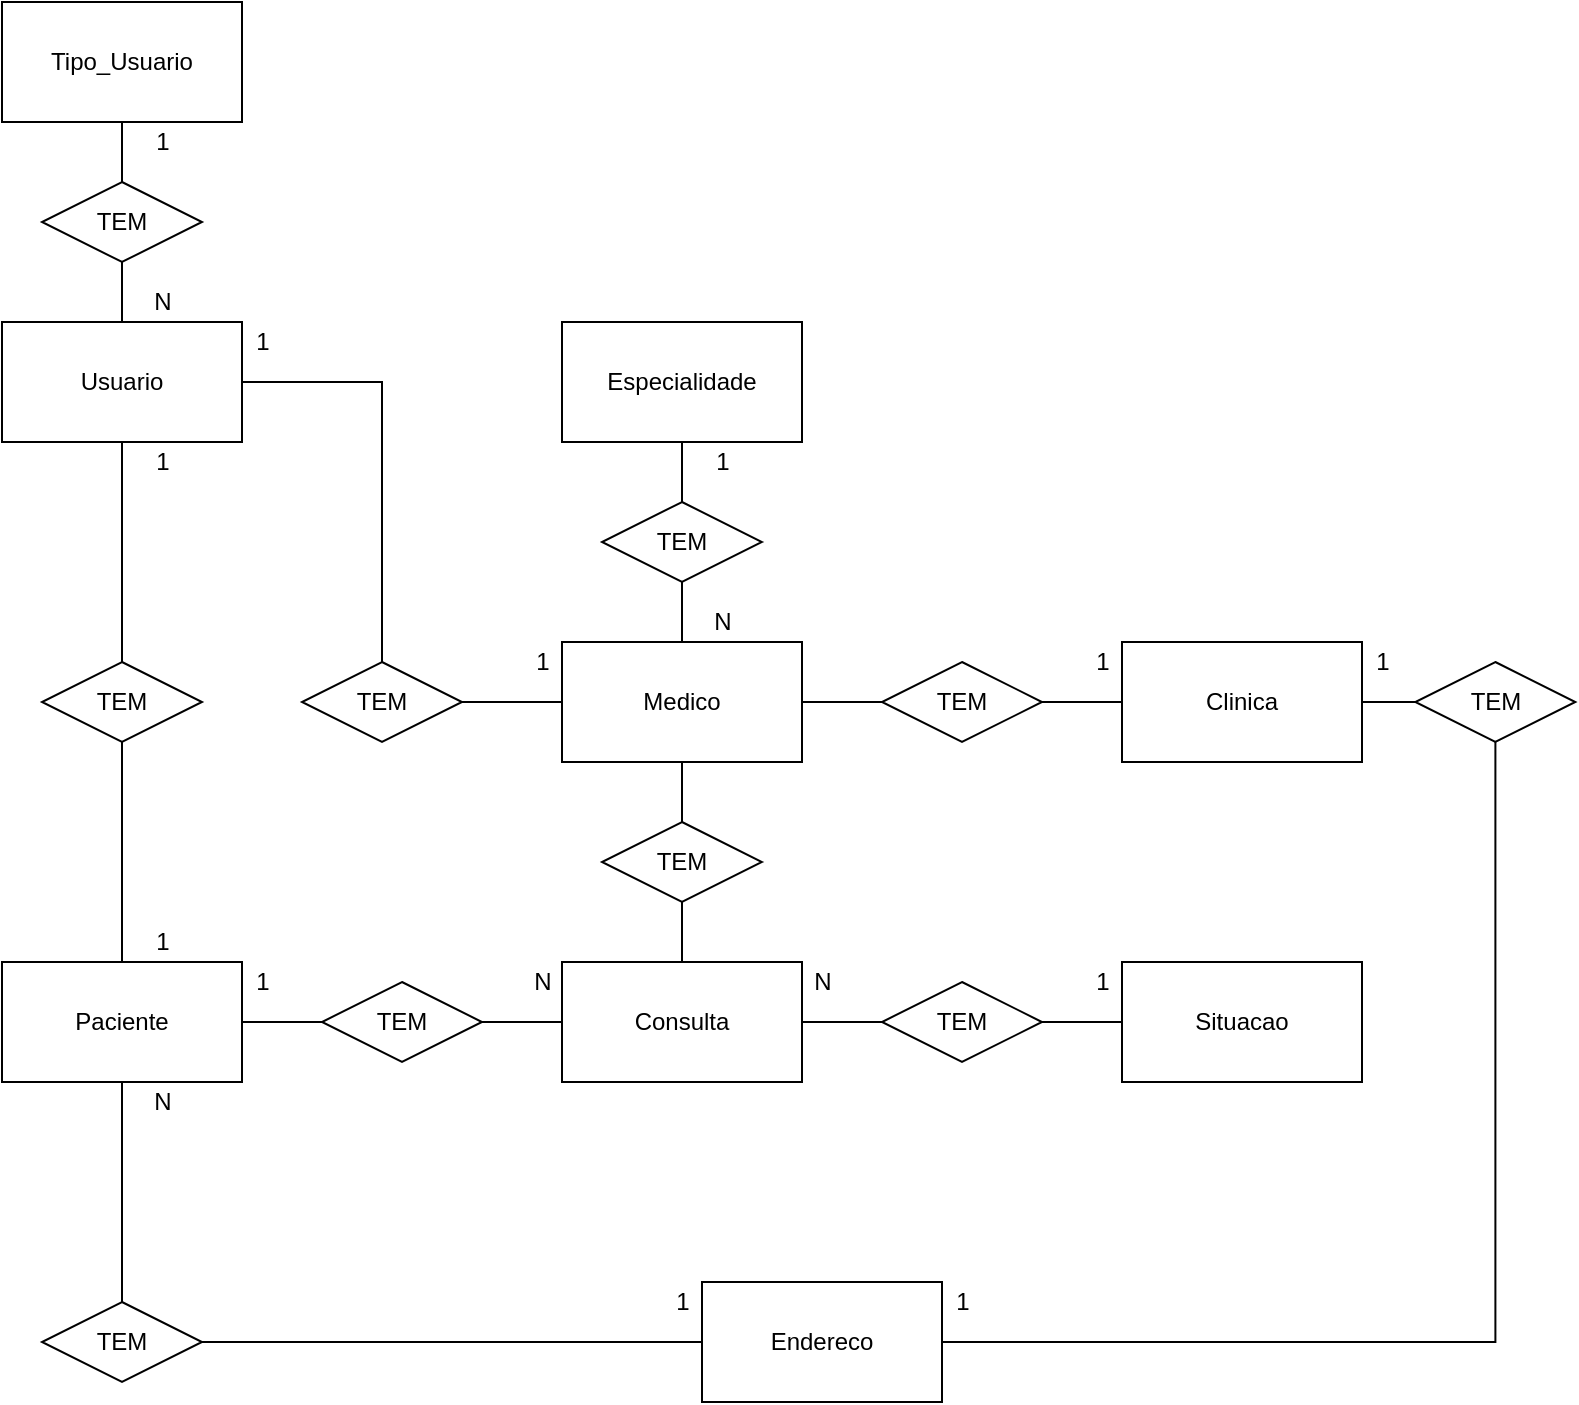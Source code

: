 <mxfile version="12.6.7" type="device" pages="2"><diagram id="xX5vNnJ4aQpVEiKpkc1a" name="CONCEITUAL"><mxGraphModel dx="1384" dy="731" grid="1" gridSize="10" guides="1" tooltips="1" connect="1" arrows="1" fold="1" page="1" pageScale="1" pageWidth="827" pageHeight="1169" math="0" shadow="0"><root><mxCell id="0"/><mxCell id="1" parent="0"/><mxCell id="_pPyKlXhokjDwabBYxW_-8" style="edgeStyle=orthogonalEdgeStyle;rounded=0;orthogonalLoop=1;jettySize=auto;html=1;endArrow=none;endFill=0;" edge="1" parent="1" source="AaoRIpN18jSqArTQ3IFh-1" target="_pPyKlXhokjDwabBYxW_-7"><mxGeometry relative="1" as="geometry"/></mxCell><mxCell id="AaoRIpN18jSqArTQ3IFh-1" value="Clinica" style="rounded=0;whiteSpace=wrap;html=1;" parent="1" vertex="1"><mxGeometry x="600" y="360" width="120" height="60" as="geometry"/></mxCell><mxCell id="cfaOt3v4A75t9w-jLHPG-6" style="edgeStyle=orthogonalEdgeStyle;rounded=0;orthogonalLoop=1;jettySize=auto;html=1;endArrow=none;endFill=0;" edge="1" parent="1" source="AaoRIpN18jSqArTQ3IFh-3" target="AaoRIpN18jSqArTQ3IFh-53"><mxGeometry relative="1" as="geometry"/></mxCell><mxCell id="QCy-1--qtgoaAj9RAEd2-6" style="edgeStyle=orthogonalEdgeStyle;rounded=0;orthogonalLoop=1;jettySize=auto;html=1;endArrow=none;endFill=0;" edge="1" parent="1" source="AaoRIpN18jSqArTQ3IFh-3" target="cfaOt3v4A75t9w-jLHPG-3"><mxGeometry relative="1" as="geometry"/></mxCell><mxCell id="AaoRIpN18jSqArTQ3IFh-3" value="Usuario" style="rounded=0;whiteSpace=wrap;html=1;" parent="1" vertex="1"><mxGeometry x="40" y="200" width="120" height="60" as="geometry"/></mxCell><mxCell id="AaoRIpN18jSqArTQ3IFh-21" value="Tipo_Usuario" style="rounded=0;whiteSpace=wrap;html=1;" parent="1" vertex="1"><mxGeometry x="40" y="40" width="120" height="60" as="geometry"/></mxCell><mxCell id="QCy-1--qtgoaAj9RAEd2-4" style="edgeStyle=orthogonalEdgeStyle;rounded=0;orthogonalLoop=1;jettySize=auto;html=1;endArrow=none;endFill=0;" edge="1" parent="1" source="AaoRIpN18jSqArTQ3IFh-25" target="cfaOt3v4A75t9w-jLHPG-3"><mxGeometry relative="1" as="geometry"/></mxCell><mxCell id="AaoRIpN18jSqArTQ3IFh-25" value="Medico" style="rounded=0;whiteSpace=wrap;html=1;" parent="1" vertex="1"><mxGeometry x="320" y="360" width="120" height="60" as="geometry"/></mxCell><mxCell id="AyxmiWHA1_tb1GLm-Wla-2" style="edgeStyle=orthogonalEdgeStyle;rounded=0;orthogonalLoop=1;jettySize=auto;html=1;endArrow=none;endFill=0;" edge="1" parent="1" source="AaoRIpN18jSqArTQ3IFh-26" target="AyxmiWHA1_tb1GLm-Wla-1"><mxGeometry relative="1" as="geometry"/></mxCell><mxCell id="AaoRIpN18jSqArTQ3IFh-26" value="Paciente" style="rounded=0;whiteSpace=wrap;html=1;" parent="1" vertex="1"><mxGeometry x="40" y="520" width="120" height="60" as="geometry"/></mxCell><mxCell id="cfaOt3v4A75t9w-jLHPG-13" style="edgeStyle=orthogonalEdgeStyle;rounded=0;orthogonalLoop=1;jettySize=auto;html=1;endArrow=none;endFill=0;" edge="1" parent="1" source="AaoRIpN18jSqArTQ3IFh-36" target="cfaOt3v4A75t9w-jLHPG-12"><mxGeometry relative="1" as="geometry"/></mxCell><mxCell id="AaoRIpN18jSqArTQ3IFh-36" value="Especialidade" style="rounded=0;whiteSpace=wrap;html=1;" parent="1" vertex="1"><mxGeometry x="320" y="200" width="120" height="60" as="geometry"/></mxCell><mxCell id="6gq6NE-hmU_TNgrCoO52-2" style="edgeStyle=orthogonalEdgeStyle;rounded=0;orthogonalLoop=1;jettySize=auto;html=1;endArrow=none;endFill=0;" edge="1" parent="1" source="AaoRIpN18jSqArTQ3IFh-40" target="6gq6NE-hmU_TNgrCoO52-1"><mxGeometry relative="1" as="geometry"/></mxCell><mxCell id="AaoRIpN18jSqArTQ3IFh-40" value="Consulta" style="rounded=0;whiteSpace=wrap;html=1;" parent="1" vertex="1"><mxGeometry x="320" y="520" width="120" height="60" as="geometry"/></mxCell><mxCell id="AaoRIpN18jSqArTQ3IFh-41" value="Endereco" style="rounded=0;whiteSpace=wrap;html=1;" parent="1" vertex="1"><mxGeometry x="390" y="680" width="120" height="60" as="geometry"/></mxCell><mxCell id="AaoRIpN18jSqArTQ3IFh-42" value="Situacao" style="rounded=0;whiteSpace=wrap;html=1;" parent="1" vertex="1"><mxGeometry x="600" y="520" width="120" height="60" as="geometry"/></mxCell><mxCell id="cfaOt3v4A75t9w-jLHPG-4" style="edgeStyle=orthogonalEdgeStyle;rounded=0;orthogonalLoop=1;jettySize=auto;html=1;endArrow=none;endFill=0;" edge="1" parent="1" source="AaoRIpN18jSqArTQ3IFh-53" target="AaoRIpN18jSqArTQ3IFh-21"><mxGeometry relative="1" as="geometry"/></mxCell><mxCell id="AaoRIpN18jSqArTQ3IFh-53" value="TEM" style="rhombus;whiteSpace=wrap;html=1;" parent="1" vertex="1"><mxGeometry x="60" y="130" width="80" height="40" as="geometry"/></mxCell><mxCell id="cfaOt3v4A75t9w-jLHPG-3" value="TEM" style="rhombus;whiteSpace=wrap;html=1;" vertex="1" parent="1"><mxGeometry x="190" y="370" width="80" height="40" as="geometry"/></mxCell><mxCell id="cfaOt3v4A75t9w-jLHPG-14" style="edgeStyle=orthogonalEdgeStyle;rounded=0;orthogonalLoop=1;jettySize=auto;html=1;entryX=0.5;entryY=0;entryDx=0;entryDy=0;endArrow=none;endFill=0;" edge="1" parent="1" source="cfaOt3v4A75t9w-jLHPG-12" target="AaoRIpN18jSqArTQ3IFh-25"><mxGeometry relative="1" as="geometry"/></mxCell><mxCell id="cfaOt3v4A75t9w-jLHPG-12" value="TEM" style="rhombus;whiteSpace=wrap;html=1;" vertex="1" parent="1"><mxGeometry x="340" y="290" width="80" height="40" as="geometry"/></mxCell><mxCell id="AyxmiWHA1_tb1GLm-Wla-3" style="edgeStyle=orthogonalEdgeStyle;rounded=0;orthogonalLoop=1;jettySize=auto;html=1;endArrow=none;endFill=0;" edge="1" parent="1" source="AyxmiWHA1_tb1GLm-Wla-1" target="AaoRIpN18jSqArTQ3IFh-40"><mxGeometry relative="1" as="geometry"/></mxCell><mxCell id="AyxmiWHA1_tb1GLm-Wla-1" value="TEM" style="rhombus;whiteSpace=wrap;html=1;" vertex="1" parent="1"><mxGeometry x="200" y="530" width="80" height="40" as="geometry"/></mxCell><mxCell id="AyxmiWHA1_tb1GLm-Wla-5" style="edgeStyle=orthogonalEdgeStyle;rounded=0;orthogonalLoop=1;jettySize=auto;html=1;endArrow=none;endFill=0;" edge="1" parent="1" source="AyxmiWHA1_tb1GLm-Wla-4" target="AaoRIpN18jSqArTQ3IFh-40"><mxGeometry relative="1" as="geometry"/></mxCell><mxCell id="AyxmiWHA1_tb1GLm-Wla-6" style="edgeStyle=orthogonalEdgeStyle;rounded=0;orthogonalLoop=1;jettySize=auto;html=1;endArrow=none;endFill=0;" edge="1" parent="1" source="AyxmiWHA1_tb1GLm-Wla-4" target="AaoRIpN18jSqArTQ3IFh-25"><mxGeometry relative="1" as="geometry"/></mxCell><mxCell id="AyxmiWHA1_tb1GLm-Wla-4" value="TEM" style="rhombus;whiteSpace=wrap;html=1;" vertex="1" parent="1"><mxGeometry x="340" y="450" width="80" height="40" as="geometry"/></mxCell><mxCell id="6gq6NE-hmU_TNgrCoO52-3" style="edgeStyle=orthogonalEdgeStyle;rounded=0;orthogonalLoop=1;jettySize=auto;html=1;endArrow=none;endFill=0;" edge="1" parent="1" source="6gq6NE-hmU_TNgrCoO52-1" target="AaoRIpN18jSqArTQ3IFh-42"><mxGeometry relative="1" as="geometry"/></mxCell><mxCell id="6gq6NE-hmU_TNgrCoO52-1" value="TEM" style="rhombus;whiteSpace=wrap;html=1;" vertex="1" parent="1"><mxGeometry x="480" y="530" width="80" height="40" as="geometry"/></mxCell><mxCell id="_pPyKlXhokjDwabBYxW_-2" style="edgeStyle=orthogonalEdgeStyle;rounded=0;orthogonalLoop=1;jettySize=auto;html=1;endArrow=none;endFill=0;" edge="1" parent="1" source="_pPyKlXhokjDwabBYxW_-1" target="AaoRIpN18jSqArTQ3IFh-26"><mxGeometry relative="1" as="geometry"/></mxCell><mxCell id="_pPyKlXhokjDwabBYxW_-3" style="edgeStyle=orthogonalEdgeStyle;rounded=0;orthogonalLoop=1;jettySize=auto;html=1;endArrow=none;endFill=0;" edge="1" parent="1" source="_pPyKlXhokjDwabBYxW_-1" target="AaoRIpN18jSqArTQ3IFh-41"><mxGeometry relative="1" as="geometry"/></mxCell><mxCell id="_pPyKlXhokjDwabBYxW_-1" value="TEM" style="rhombus;whiteSpace=wrap;html=1;" vertex="1" parent="1"><mxGeometry x="60" y="690" width="80" height="40" as="geometry"/></mxCell><mxCell id="_pPyKlXhokjDwabBYxW_-5" style="edgeStyle=orthogonalEdgeStyle;rounded=0;orthogonalLoop=1;jettySize=auto;html=1;endArrow=none;endFill=0;" edge="1" parent="1" source="_pPyKlXhokjDwabBYxW_-4" target="AaoRIpN18jSqArTQ3IFh-1"><mxGeometry relative="1" as="geometry"/></mxCell><mxCell id="_pPyKlXhokjDwabBYxW_-6" style="edgeStyle=orthogonalEdgeStyle;rounded=0;orthogonalLoop=1;jettySize=auto;html=1;endArrow=none;endFill=0;" edge="1" parent="1" source="_pPyKlXhokjDwabBYxW_-4" target="AaoRIpN18jSqArTQ3IFh-25"><mxGeometry relative="1" as="geometry"/></mxCell><mxCell id="_pPyKlXhokjDwabBYxW_-4" value="TEM" style="rhombus;whiteSpace=wrap;html=1;" vertex="1" parent="1"><mxGeometry x="480" y="370" width="80" height="40" as="geometry"/></mxCell><mxCell id="_pPyKlXhokjDwabBYxW_-9" style="edgeStyle=orthogonalEdgeStyle;rounded=0;orthogonalLoop=1;jettySize=auto;html=1;endArrow=none;endFill=0;entryX=1;entryY=0.5;entryDx=0;entryDy=0;" edge="1" parent="1" source="_pPyKlXhokjDwabBYxW_-7" target="AaoRIpN18jSqArTQ3IFh-41"><mxGeometry relative="1" as="geometry"><mxPoint x="786.67" y="710" as="targetPoint"/><Array as="points"><mxPoint x="787" y="710"/></Array></mxGeometry></mxCell><mxCell id="_pPyKlXhokjDwabBYxW_-7" value="TEM" style="rhombus;whiteSpace=wrap;html=1;" vertex="1" parent="1"><mxGeometry x="746.67" y="370" width="80" height="40" as="geometry"/></mxCell><mxCell id="_pPyKlXhokjDwabBYxW_-10" value="1" style="text;html=1;align=center;verticalAlign=middle;resizable=0;points=[];autosize=1;" vertex="1" parent="1"><mxGeometry x="580" y="520" width="20" height="20" as="geometry"/></mxCell><mxCell id="_pPyKlXhokjDwabBYxW_-11" value="N" style="text;html=1;align=center;verticalAlign=middle;resizable=0;points=[];autosize=1;" vertex="1" parent="1"><mxGeometry x="440" y="520" width="20" height="20" as="geometry"/></mxCell><mxCell id="_pPyKlXhokjDwabBYxW_-12" value="1" style="text;html=1;align=center;verticalAlign=middle;resizable=0;points=[];autosize=1;" vertex="1" parent="1"><mxGeometry x="720" y="360" width="20" height="20" as="geometry"/></mxCell><mxCell id="_pPyKlXhokjDwabBYxW_-13" value="1" style="text;html=1;align=center;verticalAlign=middle;resizable=0;points=[];autosize=1;" vertex="1" parent="1"><mxGeometry x="510" y="680" width="20" height="20" as="geometry"/></mxCell><mxCell id="_pPyKlXhokjDwabBYxW_-14" value="1" style="text;html=1;align=center;verticalAlign=middle;resizable=0;points=[];autosize=1;" vertex="1" parent="1"><mxGeometry x="370" y="680" width="20" height="20" as="geometry"/></mxCell><mxCell id="_pPyKlXhokjDwabBYxW_-15" value="N" style="text;html=1;align=center;verticalAlign=middle;resizable=0;points=[];autosize=1;" vertex="1" parent="1"><mxGeometry x="110" y="580" width="20" height="20" as="geometry"/></mxCell><mxCell id="_pPyKlXhokjDwabBYxW_-16" value="1" style="text;html=1;align=center;verticalAlign=middle;resizable=0;points=[];autosize=1;" vertex="1" parent="1"><mxGeometry x="160" y="520" width="20" height="20" as="geometry"/></mxCell><mxCell id="_pPyKlXhokjDwabBYxW_-19" value="N" style="text;html=1;align=center;verticalAlign=middle;resizable=0;points=[];autosize=1;" vertex="1" parent="1"><mxGeometry x="300" y="520" width="20" height="20" as="geometry"/></mxCell><mxCell id="_pPyKlXhokjDwabBYxW_-20" value="1" style="text;html=1;align=center;verticalAlign=middle;resizable=0;points=[];autosize=1;" vertex="1" parent="1"><mxGeometry x="580" y="360" width="20" height="20" as="geometry"/></mxCell><mxCell id="_pPyKlXhokjDwabBYxW_-21" value="N" style="text;html=1;align=center;verticalAlign=middle;resizable=0;points=[];autosize=1;" vertex="1" parent="1"><mxGeometry x="390" y="340" width="20" height="20" as="geometry"/></mxCell><mxCell id="_pPyKlXhokjDwabBYxW_-22" value="1" style="text;html=1;align=center;verticalAlign=middle;resizable=0;points=[];autosize=1;" vertex="1" parent="1"><mxGeometry x="390" y="260" width="20" height="20" as="geometry"/></mxCell><mxCell id="QCy-1--qtgoaAj9RAEd2-2" style="edgeStyle=orthogonalEdgeStyle;rounded=0;orthogonalLoop=1;jettySize=auto;html=1;entryX=0.5;entryY=1;entryDx=0;entryDy=0;endArrow=none;endFill=0;" edge="1" parent="1" source="QCy-1--qtgoaAj9RAEd2-1" target="AaoRIpN18jSqArTQ3IFh-3"><mxGeometry relative="1" as="geometry"/></mxCell><mxCell id="QCy-1--qtgoaAj9RAEd2-3" style="edgeStyle=orthogonalEdgeStyle;rounded=0;orthogonalLoop=1;jettySize=auto;html=1;endArrow=none;endFill=0;" edge="1" parent="1" source="QCy-1--qtgoaAj9RAEd2-1" target="AaoRIpN18jSqArTQ3IFh-26"><mxGeometry relative="1" as="geometry"/></mxCell><mxCell id="QCy-1--qtgoaAj9RAEd2-1" value="TEM" style="rhombus;whiteSpace=wrap;html=1;" vertex="1" parent="1"><mxGeometry x="60" y="370" width="80" height="40" as="geometry"/></mxCell><mxCell id="QCy-1--qtgoaAj9RAEd2-7" value="1" style="text;html=1;align=center;verticalAlign=middle;resizable=0;points=[];autosize=1;" vertex="1" parent="1"><mxGeometry x="110" y="100" width="20" height="20" as="geometry"/></mxCell><mxCell id="QCy-1--qtgoaAj9RAEd2-8" value="N" style="text;html=1;align=center;verticalAlign=middle;resizable=0;points=[];autosize=1;" vertex="1" parent="1"><mxGeometry x="110" y="180" width="20" height="20" as="geometry"/></mxCell><mxCell id="QCy-1--qtgoaAj9RAEd2-9" value="1" style="text;html=1;align=center;verticalAlign=middle;resizable=0;points=[];autosize=1;" vertex="1" parent="1"><mxGeometry x="160" y="200" width="20" height="20" as="geometry"/></mxCell><mxCell id="QCy-1--qtgoaAj9RAEd2-10" value="1" style="text;html=1;align=center;verticalAlign=middle;resizable=0;points=[];autosize=1;" vertex="1" parent="1"><mxGeometry x="300" y="360" width="20" height="20" as="geometry"/></mxCell><mxCell id="QCy-1--qtgoaAj9RAEd2-11" value="1" style="text;html=1;align=center;verticalAlign=middle;resizable=0;points=[];autosize=1;" vertex="1" parent="1"><mxGeometry x="110" y="500" width="20" height="20" as="geometry"/></mxCell><mxCell id="QCy-1--qtgoaAj9RAEd2-12" value="1" style="text;html=1;align=center;verticalAlign=middle;resizable=0;points=[];autosize=1;" vertex="1" parent="1"><mxGeometry x="110" y="260" width="20" height="20" as="geometry"/></mxCell></root></mxGraphModel></diagram><diagram id="pIeTrmK9WHxaaFHy08vZ" name="LOGICO"><mxGraphModel dx="1384" dy="665" grid="1" gridSize="10" guides="1" tooltips="1" connect="1" arrows="1" fold="1" page="1" pageScale="1" pageWidth="827" pageHeight="1169" math="0" shadow="0"><root><mxCell id="gL58d6uxDUTTLj_EPVyR-0"/><mxCell id="gL58d6uxDUTTLj_EPVyR-1" parent="gL58d6uxDUTTLj_EPVyR-0"/><mxCell id="PommFO1w3oeZHxLqIZK8-0" value="Situacao" style="swimlane;fontStyle=0;childLayout=stackLayout;horizontal=1;startSize=26;fillColor=#e0e0e0;horizontalStack=0;resizeParent=1;resizeParentMax=0;resizeLast=0;collapsible=1;marginBottom=0;swimlaneFillColor=#ffffff;align=center;fontSize=14;" parent="gL58d6uxDUTTLj_EPVyR-1" vertex="1"><mxGeometry x="1180" y="610" width="160" height="84" as="geometry"/></mxCell><mxCell id="PommFO1w3oeZHxLqIZK8-1" value="IdSituacao" style="shape=partialRectangle;top=0;left=0;right=0;bottom=1;align=left;verticalAlign=middle;fillColor=none;spacingLeft=34;spacingRight=4;overflow=hidden;rotatable=0;points=[[0,0.5],[1,0.5]];portConstraint=eastwest;dropTarget=0;fontStyle=5;fontSize=12;" parent="PommFO1w3oeZHxLqIZK8-0" vertex="1"><mxGeometry y="26" width="160" height="30" as="geometry"/></mxCell><mxCell id="PommFO1w3oeZHxLqIZK8-2" value="PK" style="shape=partialRectangle;top=0;left=0;bottom=0;fillColor=none;align=left;verticalAlign=middle;spacingLeft=4;spacingRight=4;overflow=hidden;rotatable=0;points=[];portConstraint=eastwest;part=1;fontSize=12;" parent="PommFO1w3oeZHxLqIZK8-1" vertex="1" connectable="0"><mxGeometry width="30" height="30" as="geometry"/></mxCell><mxCell id="PommFO1w3oeZHxLqIZK8-3" value="TituloSituacao" style="shape=partialRectangle;top=0;left=0;right=0;bottom=0;align=left;verticalAlign=top;fillColor=none;spacingLeft=34;spacingRight=4;overflow=hidden;rotatable=0;points=[[0,0.5],[1,0.5]];portConstraint=eastwest;dropTarget=0;fontSize=12;" parent="PommFO1w3oeZHxLqIZK8-0" vertex="1"><mxGeometry y="56" width="160" height="26" as="geometry"/></mxCell><mxCell id="PommFO1w3oeZHxLqIZK8-4" value="" style="shape=partialRectangle;top=0;left=0;bottom=0;fillColor=none;align=left;verticalAlign=top;spacingLeft=4;spacingRight=4;overflow=hidden;rotatable=0;points=[];portConstraint=eastwest;part=1;fontSize=12;" parent="PommFO1w3oeZHxLqIZK8-3" vertex="1" connectable="0"><mxGeometry width="30" height="26" as="geometry"/></mxCell><mxCell id="PommFO1w3oeZHxLqIZK8-9" value="" style="shape=partialRectangle;top=0;left=0;right=0;bottom=0;align=left;verticalAlign=top;fillColor=none;spacingLeft=34;spacingRight=4;overflow=hidden;rotatable=0;points=[[0,0.5],[1,0.5]];portConstraint=eastwest;dropTarget=0;fontSize=12;" parent="PommFO1w3oeZHxLqIZK8-0" vertex="1"><mxGeometry y="82" width="160" height="2" as="geometry"/></mxCell><mxCell id="PommFO1w3oeZHxLqIZK8-10" value="" style="shape=partialRectangle;top=0;left=0;bottom=0;fillColor=none;align=left;verticalAlign=top;spacingLeft=4;spacingRight=4;overflow=hidden;rotatable=0;points=[];portConstraint=eastwest;part=1;fontSize=12;" parent="PommFO1w3oeZHxLqIZK8-9" vertex="1" connectable="0"><mxGeometry width="30" height="2" as="geometry"/></mxCell><mxCell id="32Wzxm65iwYyu1wAOGxH-0" value="Especialidade" style="swimlane;fontStyle=0;childLayout=stackLayout;horizontal=1;startSize=26;fillColor=#e0e0e0;horizontalStack=0;resizeParent=1;resizeParentMax=0;resizeLast=0;collapsible=1;marginBottom=0;swimlaneFillColor=#ffffff;align=center;fontSize=14;" parent="gL58d6uxDUTTLj_EPVyR-1" vertex="1"><mxGeometry x="650" y="875" width="160" height="84" as="geometry"/></mxCell><mxCell id="32Wzxm65iwYyu1wAOGxH-1" value="IdEspecialidade" style="shape=partialRectangle;top=0;left=0;right=0;bottom=1;align=left;verticalAlign=middle;fillColor=none;spacingLeft=34;spacingRight=4;overflow=hidden;rotatable=0;points=[[0,0.5],[1,0.5]];portConstraint=eastwest;dropTarget=0;fontStyle=5;fontSize=12;" parent="32Wzxm65iwYyu1wAOGxH-0" vertex="1"><mxGeometry y="26" width="160" height="30" as="geometry"/></mxCell><mxCell id="32Wzxm65iwYyu1wAOGxH-2" value="PK" style="shape=partialRectangle;top=0;left=0;bottom=0;fillColor=none;align=left;verticalAlign=middle;spacingLeft=4;spacingRight=4;overflow=hidden;rotatable=0;points=[];portConstraint=eastwest;part=1;fontSize=12;" parent="32Wzxm65iwYyu1wAOGxH-1" vertex="1" connectable="0"><mxGeometry width="30" height="30" as="geometry"/></mxCell><mxCell id="32Wzxm65iwYyu1wAOGxH-3" value="TituloEsp" style="shape=partialRectangle;top=0;left=0;right=0;bottom=0;align=left;verticalAlign=top;fillColor=none;spacingLeft=34;spacingRight=4;overflow=hidden;rotatable=0;points=[[0,0.5],[1,0.5]];portConstraint=eastwest;dropTarget=0;fontSize=12;" parent="32Wzxm65iwYyu1wAOGxH-0" vertex="1"><mxGeometry y="56" width="160" height="26" as="geometry"/></mxCell><mxCell id="32Wzxm65iwYyu1wAOGxH-4" value="" style="shape=partialRectangle;top=0;left=0;bottom=0;fillColor=none;align=left;verticalAlign=top;spacingLeft=4;spacingRight=4;overflow=hidden;rotatable=0;points=[];portConstraint=eastwest;part=1;fontSize=12;" parent="32Wzxm65iwYyu1wAOGxH-3" vertex="1" connectable="0"><mxGeometry width="30" height="26" as="geometry"/></mxCell><mxCell id="32Wzxm65iwYyu1wAOGxH-5" value="" style="shape=partialRectangle;top=0;left=0;right=0;bottom=0;align=left;verticalAlign=top;fillColor=none;spacingLeft=34;spacingRight=4;overflow=hidden;rotatable=0;points=[[0,0.5],[1,0.5]];portConstraint=eastwest;dropTarget=0;fontSize=12;" parent="32Wzxm65iwYyu1wAOGxH-0" vertex="1"><mxGeometry y="82" width="160" height="2" as="geometry"/></mxCell><mxCell id="32Wzxm65iwYyu1wAOGxH-6" value="" style="shape=partialRectangle;top=0;left=0;bottom=0;fillColor=none;align=left;verticalAlign=top;spacingLeft=4;spacingRight=4;overflow=hidden;rotatable=0;points=[];portConstraint=eastwest;part=1;fontSize=12;" parent="32Wzxm65iwYyu1wAOGxH-5" vertex="1" connectable="0"><mxGeometry width="30" height="2" as="geometry"/></mxCell><mxCell id="VPQWIN82dYF83w_trEtV-0" value="TipoUsuario" style="swimlane;fontStyle=0;childLayout=stackLayout;horizontal=1;startSize=26;fillColor=#e0e0e0;horizontalStack=0;resizeParent=1;resizeParentMax=0;resizeLast=0;collapsible=1;marginBottom=0;swimlaneFillColor=#ffffff;align=center;fontSize=14;" parent="gL58d6uxDUTTLj_EPVyR-1" vertex="1"><mxGeometry x="40" y="329" width="160" height="84" as="geometry"/></mxCell><mxCell id="VPQWIN82dYF83w_trEtV-1" value="IdTipoUsuario" style="shape=partialRectangle;top=0;left=0;right=0;bottom=1;align=left;verticalAlign=middle;fillColor=none;spacingLeft=34;spacingRight=4;overflow=hidden;rotatable=0;points=[[0,0.5],[1,0.5]];portConstraint=eastwest;dropTarget=0;fontStyle=5;fontSize=12;" parent="VPQWIN82dYF83w_trEtV-0" vertex="1"><mxGeometry y="26" width="160" height="30" as="geometry"/></mxCell><mxCell id="VPQWIN82dYF83w_trEtV-2" value="PK" style="shape=partialRectangle;top=0;left=0;bottom=0;fillColor=none;align=left;verticalAlign=middle;spacingLeft=4;spacingRight=4;overflow=hidden;rotatable=0;points=[];portConstraint=eastwest;part=1;fontSize=12;" parent="VPQWIN82dYF83w_trEtV-1" vertex="1" connectable="0"><mxGeometry width="30" height="30" as="geometry"/></mxCell><mxCell id="VPQWIN82dYF83w_trEtV-3" value="TituloTipo" style="shape=partialRectangle;top=0;left=0;right=0;bottom=0;align=left;verticalAlign=top;fillColor=none;spacingLeft=34;spacingRight=4;overflow=hidden;rotatable=0;points=[[0,0.5],[1,0.5]];portConstraint=eastwest;dropTarget=0;fontSize=12;" parent="VPQWIN82dYF83w_trEtV-0" vertex="1"><mxGeometry y="56" width="160" height="26" as="geometry"/></mxCell><mxCell id="VPQWIN82dYF83w_trEtV-4" value="" style="shape=partialRectangle;top=0;left=0;bottom=0;fillColor=none;align=left;verticalAlign=top;spacingLeft=4;spacingRight=4;overflow=hidden;rotatable=0;points=[];portConstraint=eastwest;part=1;fontSize=12;" parent="VPQWIN82dYF83w_trEtV-3" vertex="1" connectable="0"><mxGeometry width="30" height="26" as="geometry"/></mxCell><mxCell id="VPQWIN82dYF83w_trEtV-5" value="" style="shape=partialRectangle;top=0;left=0;right=0;bottom=0;align=left;verticalAlign=top;fillColor=none;spacingLeft=34;spacingRight=4;overflow=hidden;rotatable=0;points=[[0,0.5],[1,0.5]];portConstraint=eastwest;dropTarget=0;fontSize=12;" parent="VPQWIN82dYF83w_trEtV-0" vertex="1"><mxGeometry y="82" width="160" height="2" as="geometry"/></mxCell><mxCell id="VPQWIN82dYF83w_trEtV-6" value="" style="shape=partialRectangle;top=0;left=0;bottom=0;fillColor=none;align=left;verticalAlign=top;spacingLeft=4;spacingRight=4;overflow=hidden;rotatable=0;points=[];portConstraint=eastwest;part=1;fontSize=12;" parent="VPQWIN82dYF83w_trEtV-5" vertex="1" connectable="0"><mxGeometry width="30" height="2" as="geometry"/></mxCell><mxCell id="VPQWIN82dYF83w_trEtV-7" value="Endereco" style="swimlane;fontStyle=0;childLayout=stackLayout;horizontal=1;startSize=26;fillColor=#e0e0e0;horizontalStack=0;resizeParent=1;resizeParentMax=0;resizeLast=0;collapsible=1;marginBottom=0;swimlaneFillColor=#ffffff;align=center;fontSize=14;" parent="gL58d6uxDUTTLj_EPVyR-1" vertex="1"><mxGeometry x="950" y="20" width="160" height="214" as="geometry"/></mxCell><mxCell id="VPQWIN82dYF83w_trEtV-8" value="IdEndereco" style="shape=partialRectangle;top=0;left=0;right=0;bottom=1;align=left;verticalAlign=middle;fillColor=none;spacingLeft=34;spacingRight=4;overflow=hidden;rotatable=0;points=[[0,0.5],[1,0.5]];portConstraint=eastwest;dropTarget=0;fontStyle=5;fontSize=12;" parent="VPQWIN82dYF83w_trEtV-7" vertex="1"><mxGeometry y="26" width="160" height="30" as="geometry"/></mxCell><mxCell id="VPQWIN82dYF83w_trEtV-9" value="PK" style="shape=partialRectangle;top=0;left=0;bottom=0;fillColor=none;align=left;verticalAlign=middle;spacingLeft=4;spacingRight=4;overflow=hidden;rotatable=0;points=[];portConstraint=eastwest;part=1;fontSize=12;" parent="VPQWIN82dYF83w_trEtV-8" vertex="1" connectable="0"><mxGeometry width="30" height="30" as="geometry"/></mxCell><mxCell id="VPQWIN82dYF83w_trEtV-10" value="Logradouro" style="shape=partialRectangle;top=0;left=0;right=0;bottom=0;align=left;verticalAlign=top;fillColor=none;spacingLeft=34;spacingRight=4;overflow=hidden;rotatable=0;points=[[0,0.5],[1,0.5]];portConstraint=eastwest;dropTarget=0;fontSize=12;" parent="VPQWIN82dYF83w_trEtV-7" vertex="1"><mxGeometry y="56" width="160" height="26" as="geometry"/></mxCell><mxCell id="VPQWIN82dYF83w_trEtV-11" value="" style="shape=partialRectangle;top=0;left=0;bottom=0;fillColor=none;align=left;verticalAlign=top;spacingLeft=4;spacingRight=4;overflow=hidden;rotatable=0;points=[];portConstraint=eastwest;part=1;fontSize=12;" parent="VPQWIN82dYF83w_trEtV-10" vertex="1" connectable="0"><mxGeometry width="30" height="26" as="geometry"/></mxCell><mxCell id="VPQWIN82dYF83w_trEtV-12" value="" style="shape=partialRectangle;top=0;left=0;right=0;bottom=0;align=left;verticalAlign=top;fillColor=none;spacingLeft=34;spacingRight=4;overflow=hidden;rotatable=0;points=[[0,0.5],[1,0.5]];portConstraint=eastwest;dropTarget=0;fontSize=12;" parent="VPQWIN82dYF83w_trEtV-7" vertex="1"><mxGeometry y="82" width="160" height="2" as="geometry"/></mxCell><mxCell id="VPQWIN82dYF83w_trEtV-13" value="" style="shape=partialRectangle;top=0;left=0;bottom=0;fillColor=none;align=left;verticalAlign=top;spacingLeft=4;spacingRight=4;overflow=hidden;rotatable=0;points=[];portConstraint=eastwest;part=1;fontSize=12;" parent="VPQWIN82dYF83w_trEtV-12" vertex="1" connectable="0"><mxGeometry width="30" height="2" as="geometry"/></mxCell><mxCell id="VPQWIN82dYF83w_trEtV-14" value="Numero" style="shape=partialRectangle;top=0;left=0;right=0;bottom=0;align=left;verticalAlign=top;fillColor=none;spacingLeft=34;spacingRight=4;overflow=hidden;rotatable=0;points=[[0,0.5],[1,0.5]];portConstraint=eastwest;dropTarget=0;fontSize=12;" parent="VPQWIN82dYF83w_trEtV-7" vertex="1"><mxGeometry y="84" width="160" height="26" as="geometry"/></mxCell><mxCell id="VPQWIN82dYF83w_trEtV-15" value="" style="shape=partialRectangle;top=0;left=0;bottom=0;fillColor=none;align=left;verticalAlign=top;spacingLeft=4;spacingRight=4;overflow=hidden;rotatable=0;points=[];portConstraint=eastwest;part=1;fontSize=12;" parent="VPQWIN82dYF83w_trEtV-14" vertex="1" connectable="0"><mxGeometry width="30" height="26" as="geometry"/></mxCell><mxCell id="VPQWIN82dYF83w_trEtV-16" value="Bairro" style="shape=partialRectangle;top=0;left=0;right=0;bottom=0;align=left;verticalAlign=top;fillColor=none;spacingLeft=34;spacingRight=4;overflow=hidden;rotatable=0;points=[[0,0.5],[1,0.5]];portConstraint=eastwest;dropTarget=0;fontSize=12;" parent="VPQWIN82dYF83w_trEtV-7" vertex="1"><mxGeometry y="110" width="160" height="26" as="geometry"/></mxCell><mxCell id="VPQWIN82dYF83w_trEtV-17" value="" style="shape=partialRectangle;top=0;left=0;bottom=0;fillColor=none;align=left;verticalAlign=top;spacingLeft=4;spacingRight=4;overflow=hidden;rotatable=0;points=[];portConstraint=eastwest;part=1;fontSize=12;" parent="VPQWIN82dYF83w_trEtV-16" vertex="1" connectable="0"><mxGeometry width="30" height="26" as="geometry"/></mxCell><mxCell id="VPQWIN82dYF83w_trEtV-18" value="Cidade" style="shape=partialRectangle;top=0;left=0;right=0;bottom=0;align=left;verticalAlign=top;fillColor=none;spacingLeft=34;spacingRight=4;overflow=hidden;rotatable=0;points=[[0,0.5],[1,0.5]];portConstraint=eastwest;dropTarget=0;fontSize=12;" parent="VPQWIN82dYF83w_trEtV-7" vertex="1"><mxGeometry y="136" width="160" height="26" as="geometry"/></mxCell><mxCell id="VPQWIN82dYF83w_trEtV-19" value="" style="shape=partialRectangle;top=0;left=0;bottom=0;fillColor=none;align=left;verticalAlign=top;spacingLeft=4;spacingRight=4;overflow=hidden;rotatable=0;points=[];portConstraint=eastwest;part=1;fontSize=12;" parent="VPQWIN82dYF83w_trEtV-18" vertex="1" connectable="0"><mxGeometry width="30" height="26" as="geometry"/></mxCell><mxCell id="VPQWIN82dYF83w_trEtV-20" value="Estado" style="shape=partialRectangle;top=0;left=0;right=0;bottom=0;align=left;verticalAlign=top;fillColor=none;spacingLeft=34;spacingRight=4;overflow=hidden;rotatable=0;points=[[0,0.5],[1,0.5]];portConstraint=eastwest;dropTarget=0;fontSize=12;" parent="VPQWIN82dYF83w_trEtV-7" vertex="1"><mxGeometry y="162" width="160" height="26" as="geometry"/></mxCell><mxCell id="VPQWIN82dYF83w_trEtV-21" value="" style="shape=partialRectangle;top=0;left=0;bottom=0;fillColor=none;align=left;verticalAlign=top;spacingLeft=4;spacingRight=4;overflow=hidden;rotatable=0;points=[];portConstraint=eastwest;part=1;fontSize=12;" parent="VPQWIN82dYF83w_trEtV-20" vertex="1" connectable="0"><mxGeometry width="30" height="26" as="geometry"/></mxCell><mxCell id="VPQWIN82dYF83w_trEtV-22" value="CEP" style="shape=partialRectangle;top=0;left=0;right=0;bottom=0;align=left;verticalAlign=top;fillColor=none;spacingLeft=34;spacingRight=4;overflow=hidden;rotatable=0;points=[[0,0.5],[1,0.5]];portConstraint=eastwest;dropTarget=0;fontSize=12;" parent="VPQWIN82dYF83w_trEtV-7" vertex="1"><mxGeometry y="188" width="160" height="26" as="geometry"/></mxCell><mxCell id="VPQWIN82dYF83w_trEtV-23" value="" style="shape=partialRectangle;top=0;left=0;bottom=0;fillColor=none;align=left;verticalAlign=top;spacingLeft=4;spacingRight=4;overflow=hidden;rotatable=0;points=[];portConstraint=eastwest;part=1;fontSize=12;" parent="VPQWIN82dYF83w_trEtV-22" vertex="1" connectable="0"><mxGeometry width="30" height="26" as="geometry"/></mxCell><mxCell id="VPQWIN82dYF83w_trEtV-24" value="Clinica" style="swimlane;fontStyle=0;childLayout=stackLayout;horizontal=1;startSize=26;fillColor=#e0e0e0;horizontalStack=0;resizeParent=1;resizeParentMax=0;resizeLast=0;collapsible=1;marginBottom=0;swimlaneFillColor=#ffffff;align=center;fontSize=14;" parent="gL58d6uxDUTTLj_EPVyR-1" vertex="1"><mxGeometry x="920" y="331" width="190" height="190" as="geometry"/></mxCell><mxCell id="VPQWIN82dYF83w_trEtV-25" value="IdClinica" style="shape=partialRectangle;top=0;left=0;right=0;bottom=0;align=left;verticalAlign=middle;fillColor=none;spacingLeft=60;spacingRight=4;overflow=hidden;rotatable=0;points=[[0,0.5],[1,0.5]];portConstraint=eastwest;dropTarget=0;fontStyle=5;fontSize=12;" parent="VPQWIN82dYF83w_trEtV-24" vertex="1"><mxGeometry y="26" width="190" height="30" as="geometry"/></mxCell><mxCell id="VPQWIN82dYF83w_trEtV-26" value="PK" style="shape=partialRectangle;fontStyle=1;top=0;left=0;bottom=0;fillColor=none;align=left;verticalAlign=middle;spacingLeft=4;spacingRight=4;overflow=hidden;rotatable=0;points=[];portConstraint=eastwest;part=1;fontSize=12;" parent="VPQWIN82dYF83w_trEtV-25" vertex="1" connectable="0"><mxGeometry width="56" height="30" as="geometry"/></mxCell><mxCell id="VPQWIN82dYF83w_trEtV-27" value="IdEndereco" style="shape=partialRectangle;top=0;left=0;right=0;bottom=1;align=left;verticalAlign=middle;fillColor=none;spacingLeft=60;spacingRight=4;overflow=hidden;rotatable=0;points=[[0,0.5],[1,0.5]];portConstraint=eastwest;dropTarget=0;fontStyle=5;fontSize=12;" parent="VPQWIN82dYF83w_trEtV-24" vertex="1"><mxGeometry y="56" width="190" height="30" as="geometry"/></mxCell><mxCell id="VPQWIN82dYF83w_trEtV-28" value="FK1" style="shape=partialRectangle;fontStyle=1;top=0;left=0;bottom=0;fillColor=none;align=left;verticalAlign=middle;spacingLeft=4;spacingRight=4;overflow=hidden;rotatable=0;points=[];portConstraint=eastwest;part=1;fontSize=12;" parent="VPQWIN82dYF83w_trEtV-27" vertex="1" connectable="0"><mxGeometry width="56" height="30" as="geometry"/></mxCell><mxCell id="VPQWIN82dYF83w_trEtV-29" value="NomeFantasia" style="shape=partialRectangle;top=0;left=0;right=0;bottom=0;align=left;verticalAlign=top;fillColor=none;spacingLeft=60;spacingRight=4;overflow=hidden;rotatable=0;points=[[0,0.5],[1,0.5]];portConstraint=eastwest;dropTarget=0;fontSize=12;" parent="VPQWIN82dYF83w_trEtV-24" vertex="1"><mxGeometry y="86" width="190" height="26" as="geometry"/></mxCell><mxCell id="VPQWIN82dYF83w_trEtV-30" value="" style="shape=partialRectangle;top=0;left=0;bottom=0;fillColor=none;align=left;verticalAlign=top;spacingLeft=4;spacingRight=4;overflow=hidden;rotatable=0;points=[];portConstraint=eastwest;part=1;fontSize=12;" parent="VPQWIN82dYF83w_trEtV-29" vertex="1" connectable="0"><mxGeometry width="56" height="26" as="geometry"/></mxCell><mxCell id="VPQWIN82dYF83w_trEtV-31" value="RazaoSocial" style="shape=partialRectangle;top=0;left=0;right=0;bottom=0;align=left;verticalAlign=top;fillColor=none;spacingLeft=60;spacingRight=4;overflow=hidden;rotatable=0;points=[[0,0.5],[1,0.5]];portConstraint=eastwest;dropTarget=0;fontSize=12;" parent="VPQWIN82dYF83w_trEtV-24" vertex="1"><mxGeometry y="112" width="190" height="26" as="geometry"/></mxCell><mxCell id="VPQWIN82dYF83w_trEtV-32" value="" style="shape=partialRectangle;top=0;left=0;bottom=0;fillColor=none;align=left;verticalAlign=top;spacingLeft=4;spacingRight=4;overflow=hidden;rotatable=0;points=[];portConstraint=eastwest;part=1;fontSize=12;" parent="VPQWIN82dYF83w_trEtV-31" vertex="1" connectable="0"><mxGeometry width="56" height="26" as="geometry"/></mxCell><mxCell id="VPQWIN82dYF83w_trEtV-33" value="CNPJ" style="shape=partialRectangle;top=0;left=0;right=0;bottom=0;align=left;verticalAlign=top;fillColor=none;spacingLeft=60;spacingRight=4;overflow=hidden;rotatable=0;points=[[0,0.5],[1,0.5]];portConstraint=eastwest;dropTarget=0;fontSize=12;" parent="VPQWIN82dYF83w_trEtV-24" vertex="1"><mxGeometry y="138" width="190" height="26" as="geometry"/></mxCell><mxCell id="VPQWIN82dYF83w_trEtV-34" value="" style="shape=partialRectangle;top=0;left=0;bottom=0;fillColor=none;align=left;verticalAlign=top;spacingLeft=4;spacingRight=4;overflow=hidden;rotatable=0;points=[];portConstraint=eastwest;part=1;fontSize=12;" parent="VPQWIN82dYF83w_trEtV-33" vertex="1" connectable="0"><mxGeometry width="56" height="26" as="geometry"/></mxCell><mxCell id="VPQWIN82dYF83w_trEtV-35" value="HorarioFuncionamento" style="shape=partialRectangle;top=0;left=0;right=0;bottom=0;align=left;verticalAlign=top;fillColor=none;spacingLeft=60;spacingRight=4;overflow=hidden;rotatable=0;points=[[0,0.5],[1,0.5]];portConstraint=eastwest;dropTarget=0;fontSize=12;" parent="VPQWIN82dYF83w_trEtV-24" vertex="1"><mxGeometry y="164" width="190" height="26" as="geometry"/></mxCell><mxCell id="VPQWIN82dYF83w_trEtV-36" value="" style="shape=partialRectangle;top=0;left=0;bottom=0;fillColor=none;align=left;verticalAlign=top;spacingLeft=4;spacingRight=4;overflow=hidden;rotatable=0;points=[];portConstraint=eastwest;part=1;fontSize=12;" parent="VPQWIN82dYF83w_trEtV-35" vertex="1" connectable="0"><mxGeometry width="56" height="26" as="geometry"/></mxCell><mxCell id="VPQWIN82dYF83w_trEtV-41" value="Usuario" style="swimlane;fontStyle=0;childLayout=stackLayout;horizontal=1;startSize=26;fillColor=#e0e0e0;horizontalStack=0;resizeParent=1;resizeParentMax=0;resizeLast=0;collapsible=1;marginBottom=0;swimlaneFillColor=#ffffff;align=center;fontSize=14;" parent="gL58d6uxDUTTLj_EPVyR-1" vertex="1"><mxGeometry x="330.0" y="329" width="190" height="220" as="geometry"/></mxCell><mxCell id="VPQWIN82dYF83w_trEtV-42" value="IdUsuario" style="shape=partialRectangle;top=0;left=0;right=0;bottom=0;align=left;verticalAlign=middle;fillColor=none;spacingLeft=60;spacingRight=4;overflow=hidden;rotatable=0;points=[[0,0.5],[1,0.5]];portConstraint=eastwest;dropTarget=0;fontStyle=5;fontSize=12;" parent="VPQWIN82dYF83w_trEtV-41" vertex="1"><mxGeometry y="26" width="190" height="30" as="geometry"/></mxCell><mxCell id="VPQWIN82dYF83w_trEtV-43" value="PK" style="shape=partialRectangle;fontStyle=1;top=0;left=0;bottom=0;fillColor=none;align=left;verticalAlign=middle;spacingLeft=4;spacingRight=4;overflow=hidden;rotatable=0;points=[];portConstraint=eastwest;part=1;fontSize=12;" parent="VPQWIN82dYF83w_trEtV-42" vertex="1" connectable="0"><mxGeometry width="56" height="30" as="geometry"/></mxCell><mxCell id="VPQWIN82dYF83w_trEtV-54" value="IdTipoUsuario" style="shape=partialRectangle;top=0;left=0;right=0;bottom=0;align=left;verticalAlign=middle;fillColor=none;spacingLeft=60;spacingRight=4;overflow=hidden;rotatable=0;points=[[0,0.5],[1,0.5]];portConstraint=eastwest;dropTarget=0;fontStyle=5;fontSize=12;" parent="VPQWIN82dYF83w_trEtV-41" vertex="1"><mxGeometry y="56" width="190" height="30" as="geometry"/></mxCell><mxCell id="VPQWIN82dYF83w_trEtV-55" value="FK1" style="shape=partialRectangle;fontStyle=1;top=0;left=0;bottom=0;fillColor=none;align=left;verticalAlign=middle;spacingLeft=4;spacingRight=4;overflow=hidden;rotatable=0;points=[];portConstraint=eastwest;part=1;fontSize=12;" parent="VPQWIN82dYF83w_trEtV-54" vertex="1" connectable="0"><mxGeometry width="56" height="30" as="geometry"/></mxCell><mxCell id="VPQWIN82dYF83w_trEtV-44" value="IdClinica" style="shape=partialRectangle;top=0;left=0;right=0;bottom=1;align=left;verticalAlign=middle;fillColor=none;spacingLeft=60;spacingRight=4;overflow=hidden;rotatable=0;points=[[0,0.5],[1,0.5]];portConstraint=eastwest;dropTarget=0;fontStyle=5;fontSize=12;" parent="VPQWIN82dYF83w_trEtV-41" vertex="1"><mxGeometry y="86" width="190" height="30" as="geometry"/></mxCell><mxCell id="VPQWIN82dYF83w_trEtV-45" value="FK2" style="shape=partialRectangle;fontStyle=1;top=0;left=0;bottom=0;fillColor=none;align=left;verticalAlign=middle;spacingLeft=4;spacingRight=4;overflow=hidden;rotatable=0;points=[];portConstraint=eastwest;part=1;fontSize=12;" parent="VPQWIN82dYF83w_trEtV-44" vertex="1" connectable="0"><mxGeometry width="56" height="30" as="geometry"/></mxCell><mxCell id="VPQWIN82dYF83w_trEtV-46" value="Nome" style="shape=partialRectangle;top=0;left=0;right=0;bottom=0;align=left;verticalAlign=top;fillColor=none;spacingLeft=60;spacingRight=4;overflow=hidden;rotatable=0;points=[[0,0.5],[1,0.5]];portConstraint=eastwest;dropTarget=0;fontSize=12;" parent="VPQWIN82dYF83w_trEtV-41" vertex="1"><mxGeometry y="116" width="190" height="26" as="geometry"/></mxCell><mxCell id="VPQWIN82dYF83w_trEtV-47" value="" style="shape=partialRectangle;top=0;left=0;bottom=0;fillColor=none;align=left;verticalAlign=top;spacingLeft=4;spacingRight=4;overflow=hidden;rotatable=0;points=[];portConstraint=eastwest;part=1;fontSize=12;" parent="VPQWIN82dYF83w_trEtV-46" vertex="1" connectable="0"><mxGeometry width="56" height="26" as="geometry"/></mxCell><mxCell id="VPQWIN82dYF83w_trEtV-48" value="CPF" style="shape=partialRectangle;top=0;left=0;right=0;bottom=0;align=left;verticalAlign=top;fillColor=none;spacingLeft=60;spacingRight=4;overflow=hidden;rotatable=0;points=[[0,0.5],[1,0.5]];portConstraint=eastwest;dropTarget=0;fontSize=12;" parent="VPQWIN82dYF83w_trEtV-41" vertex="1"><mxGeometry y="142" width="190" height="26" as="geometry"/></mxCell><mxCell id="VPQWIN82dYF83w_trEtV-49" value="" style="shape=partialRectangle;top=0;left=0;bottom=0;fillColor=none;align=left;verticalAlign=top;spacingLeft=4;spacingRight=4;overflow=hidden;rotatable=0;points=[];portConstraint=eastwest;part=1;fontSize=12;" parent="VPQWIN82dYF83w_trEtV-48" vertex="1" connectable="0"><mxGeometry width="56" height="26" as="geometry"/></mxCell><mxCell id="VPQWIN82dYF83w_trEtV-50" value="Email" style="shape=partialRectangle;top=0;left=0;right=0;bottom=0;align=left;verticalAlign=top;fillColor=none;spacingLeft=60;spacingRight=4;overflow=hidden;rotatable=0;points=[[0,0.5],[1,0.5]];portConstraint=eastwest;dropTarget=0;fontSize=12;" parent="VPQWIN82dYF83w_trEtV-41" vertex="1"><mxGeometry y="168" width="190" height="26" as="geometry"/></mxCell><mxCell id="VPQWIN82dYF83w_trEtV-51" value="" style="shape=partialRectangle;top=0;left=0;bottom=0;fillColor=none;align=left;verticalAlign=top;spacingLeft=4;spacingRight=4;overflow=hidden;rotatable=0;points=[];portConstraint=eastwest;part=1;fontSize=12;" parent="VPQWIN82dYF83w_trEtV-50" vertex="1" connectable="0"><mxGeometry width="56" height="26" as="geometry"/></mxCell><mxCell id="9fDSzHjrLPsLPVsr5JaV-0" value="Senha" style="shape=partialRectangle;top=0;left=0;right=0;bottom=0;align=left;verticalAlign=top;fillColor=none;spacingLeft=60;spacingRight=4;overflow=hidden;rotatable=0;points=[[0,0.5],[1,0.5]];portConstraint=eastwest;dropTarget=0;fontSize=12;" vertex="1" parent="VPQWIN82dYF83w_trEtV-41"><mxGeometry y="194" width="190" height="26" as="geometry"/></mxCell><mxCell id="9fDSzHjrLPsLPVsr5JaV-1" value="" style="shape=partialRectangle;top=0;left=0;bottom=0;fillColor=none;align=left;verticalAlign=top;spacingLeft=4;spacingRight=4;overflow=hidden;rotatable=0;points=[];portConstraint=eastwest;part=1;fontSize=12;" vertex="1" connectable="0" parent="9fDSzHjrLPsLPVsr5JaV-0"><mxGeometry width="56" height="26" as="geometry"/></mxCell><mxCell id="VPQWIN82dYF83w_trEtV-56" value="Paciente" style="swimlane;fontStyle=0;childLayout=stackLayout;horizontal=1;startSize=26;fillColor=#e0e0e0;horizontalStack=0;resizeParent=1;resizeParentMax=0;resizeLast=0;collapsible=1;marginBottom=0;swimlaneFillColor=#ffffff;align=center;fontSize=14;" parent="gL58d6uxDUTTLj_EPVyR-1" vertex="1"><mxGeometry x="620" y="329" width="190" height="194" as="geometry"/></mxCell><mxCell id="VPQWIN82dYF83w_trEtV-57" value="IdPaciente" style="shape=partialRectangle;top=0;left=0;right=0;bottom=0;align=left;verticalAlign=middle;fillColor=none;spacingLeft=60;spacingRight=4;overflow=hidden;rotatable=0;points=[[0,0.5],[1,0.5]];portConstraint=eastwest;dropTarget=0;fontStyle=5;fontSize=12;" parent="VPQWIN82dYF83w_trEtV-56" vertex="1"><mxGeometry y="26" width="190" height="30" as="geometry"/></mxCell><mxCell id="VPQWIN82dYF83w_trEtV-58" value="PK" style="shape=partialRectangle;fontStyle=1;top=0;left=0;bottom=0;fillColor=none;align=left;verticalAlign=middle;spacingLeft=4;spacingRight=4;overflow=hidden;rotatable=0;points=[];portConstraint=eastwest;part=1;fontSize=12;" parent="VPQWIN82dYF83w_trEtV-57" vertex="1" connectable="0"><mxGeometry width="56" height="30" as="geometry"/></mxCell><mxCell id="VPQWIN82dYF83w_trEtV-59" value="IdUsuario" style="shape=partialRectangle;top=0;left=0;right=0;bottom=0;align=left;verticalAlign=middle;fillColor=none;spacingLeft=60;spacingRight=4;overflow=hidden;rotatable=0;points=[[0,0.5],[1,0.5]];portConstraint=eastwest;dropTarget=0;fontStyle=5;fontSize=12;" parent="VPQWIN82dYF83w_trEtV-56" vertex="1"><mxGeometry y="56" width="190" height="30" as="geometry"/></mxCell><mxCell id="VPQWIN82dYF83w_trEtV-60" value="FK1" style="shape=partialRectangle;fontStyle=1;top=0;left=0;bottom=0;fillColor=none;align=left;verticalAlign=middle;spacingLeft=4;spacingRight=4;overflow=hidden;rotatable=0;points=[];portConstraint=eastwest;part=1;fontSize=12;" parent="VPQWIN82dYF83w_trEtV-59" vertex="1" connectable="0"><mxGeometry width="56" height="30" as="geometry"/></mxCell><mxCell id="VPQWIN82dYF83w_trEtV-61" value="IdEndereco" style="shape=partialRectangle;top=0;left=0;right=0;bottom=1;align=left;verticalAlign=middle;fillColor=none;spacingLeft=60;spacingRight=4;overflow=hidden;rotatable=0;points=[[0,0.5],[1,0.5]];portConstraint=eastwest;dropTarget=0;fontStyle=5;fontSize=12;" parent="VPQWIN82dYF83w_trEtV-56" vertex="1"><mxGeometry y="86" width="190" height="30" as="geometry"/></mxCell><mxCell id="VPQWIN82dYF83w_trEtV-62" value="FK2" style="shape=partialRectangle;fontStyle=1;top=0;left=0;bottom=0;fillColor=none;align=left;verticalAlign=middle;spacingLeft=4;spacingRight=4;overflow=hidden;rotatable=0;points=[];portConstraint=eastwest;part=1;fontSize=12;" parent="VPQWIN82dYF83w_trEtV-61" vertex="1" connectable="0"><mxGeometry width="56" height="30" as="geometry"/></mxCell><mxCell id="VPQWIN82dYF83w_trEtV-67" value="RG" style="shape=partialRectangle;top=0;left=0;right=0;bottom=0;align=left;verticalAlign=top;fillColor=none;spacingLeft=60;spacingRight=4;overflow=hidden;rotatable=0;points=[[0,0.5],[1,0.5]];portConstraint=eastwest;dropTarget=0;fontSize=12;" parent="VPQWIN82dYF83w_trEtV-56" vertex="1"><mxGeometry y="116" width="190" height="26" as="geometry"/></mxCell><mxCell id="VPQWIN82dYF83w_trEtV-68" value="" style="shape=partialRectangle;top=0;left=0;bottom=0;fillColor=none;align=left;verticalAlign=top;spacingLeft=4;spacingRight=4;overflow=hidden;rotatable=0;points=[];portConstraint=eastwest;part=1;fontSize=12;" parent="VPQWIN82dYF83w_trEtV-67" vertex="1" connectable="0"><mxGeometry width="56" height="26" as="geometry"/></mxCell><mxCell id="VPQWIN82dYF83w_trEtV-69" value="DataNascimento" style="shape=partialRectangle;top=0;left=0;right=0;bottom=0;align=left;verticalAlign=top;fillColor=none;spacingLeft=60;spacingRight=4;overflow=hidden;rotatable=0;points=[[0,0.5],[1,0.5]];portConstraint=eastwest;dropTarget=0;fontSize=12;" parent="VPQWIN82dYF83w_trEtV-56" vertex="1"><mxGeometry y="142" width="190" height="26" as="geometry"/></mxCell><mxCell id="VPQWIN82dYF83w_trEtV-70" value="" style="shape=partialRectangle;top=0;left=0;bottom=0;fillColor=none;align=left;verticalAlign=top;spacingLeft=4;spacingRight=4;overflow=hidden;rotatable=0;points=[];portConstraint=eastwest;part=1;fontSize=12;" parent="VPQWIN82dYF83w_trEtV-69" vertex="1" connectable="0"><mxGeometry width="56" height="26" as="geometry"/></mxCell><mxCell id="VPQWIN82dYF83w_trEtV-71" value="Telefone" style="shape=partialRectangle;top=0;left=0;right=0;bottom=0;align=left;verticalAlign=top;fillColor=none;spacingLeft=60;spacingRight=4;overflow=hidden;rotatable=0;points=[[0,0.5],[1,0.5]];portConstraint=eastwest;dropTarget=0;fontSize=12;" parent="VPQWIN82dYF83w_trEtV-56" vertex="1"><mxGeometry y="168" width="190" height="26" as="geometry"/></mxCell><mxCell id="VPQWIN82dYF83w_trEtV-72" value="" style="shape=partialRectangle;top=0;left=0;bottom=0;fillColor=none;align=left;verticalAlign=top;spacingLeft=4;spacingRight=4;overflow=hidden;rotatable=0;points=[];portConstraint=eastwest;part=1;fontSize=12;" parent="VPQWIN82dYF83w_trEtV-71" vertex="1" connectable="0"><mxGeometry width="56" height="26" as="geometry"/></mxCell><mxCell id="VPQWIN82dYF83w_trEtV-75" value="Medico" style="swimlane;fontStyle=0;childLayout=stackLayout;horizontal=1;startSize=26;fillColor=#e0e0e0;horizontalStack=0;resizeParent=1;resizeParentMax=0;resizeLast=0;collapsible=1;marginBottom=0;swimlaneFillColor=#ffffff;align=center;fontSize=14;" parent="gL58d6uxDUTTLj_EPVyR-1" vertex="1"><mxGeometry x="620" y="612" width="190" height="172" as="geometry"/></mxCell><mxCell id="VPQWIN82dYF83w_trEtV-76" value="IdMedico" style="shape=partialRectangle;top=0;left=0;right=0;bottom=0;align=left;verticalAlign=middle;fillColor=none;spacingLeft=60;spacingRight=4;overflow=hidden;rotatable=0;points=[[0,0.5],[1,0.5]];portConstraint=eastwest;dropTarget=0;fontStyle=5;fontSize=12;" parent="VPQWIN82dYF83w_trEtV-75" vertex="1"><mxGeometry y="26" width="190" height="30" as="geometry"/></mxCell><mxCell id="VPQWIN82dYF83w_trEtV-77" value="PK" style="shape=partialRectangle;fontStyle=1;top=0;left=0;bottom=0;fillColor=none;align=left;verticalAlign=middle;spacingLeft=4;spacingRight=4;overflow=hidden;rotatable=0;points=[];portConstraint=eastwest;part=1;fontSize=12;" parent="VPQWIN82dYF83w_trEtV-76" vertex="1" connectable="0"><mxGeometry width="56" height="30" as="geometry"/></mxCell><mxCell id="VPQWIN82dYF83w_trEtV-96" value="IdClinica" style="shape=partialRectangle;top=0;left=0;right=0;bottom=0;align=left;verticalAlign=middle;fillColor=none;spacingLeft=60;spacingRight=4;overflow=hidden;rotatable=0;points=[[0,0.5],[1,0.5]];portConstraint=eastwest;dropTarget=0;fontStyle=5;fontSize=12;" parent="VPQWIN82dYF83w_trEtV-75" vertex="1"><mxGeometry y="56" width="190" height="30" as="geometry"/></mxCell><mxCell id="VPQWIN82dYF83w_trEtV-97" value="FK1" style="shape=partialRectangle;fontStyle=1;top=0;left=0;bottom=0;fillColor=none;align=left;verticalAlign=middle;spacingLeft=4;spacingRight=4;overflow=hidden;rotatable=0;points=[];portConstraint=eastwest;part=1;fontSize=12;" parent="VPQWIN82dYF83w_trEtV-96" vertex="1" connectable="0"><mxGeometry width="56" height="30" as="geometry"/></mxCell><mxCell id="VPQWIN82dYF83w_trEtV-78" value="IdEspecialidade" style="shape=partialRectangle;top=0;left=0;right=0;bottom=0;align=left;verticalAlign=middle;fillColor=none;spacingLeft=60;spacingRight=4;overflow=hidden;rotatable=0;points=[[0,0.5],[1,0.5]];portConstraint=eastwest;dropTarget=0;fontStyle=5;fontSize=12;" parent="VPQWIN82dYF83w_trEtV-75" vertex="1"><mxGeometry y="86" width="190" height="30" as="geometry"/></mxCell><mxCell id="VPQWIN82dYF83w_trEtV-79" value="FK2" style="shape=partialRectangle;fontStyle=1;top=0;left=0;bottom=0;fillColor=none;align=left;verticalAlign=middle;spacingLeft=4;spacingRight=4;overflow=hidden;rotatable=0;points=[];portConstraint=eastwest;part=1;fontSize=12;" parent="VPQWIN82dYF83w_trEtV-78" vertex="1" connectable="0"><mxGeometry width="56" height="30" as="geometry"/></mxCell><mxCell id="VPQWIN82dYF83w_trEtV-80" value="IdUsuario" style="shape=partialRectangle;top=0;left=0;right=0;bottom=1;align=left;verticalAlign=middle;fillColor=none;spacingLeft=60;spacingRight=4;overflow=hidden;rotatable=0;points=[[0,0.5],[1,0.5]];portConstraint=eastwest;dropTarget=0;fontStyle=5;fontSize=12;" parent="VPQWIN82dYF83w_trEtV-75" vertex="1"><mxGeometry y="116" width="190" height="30" as="geometry"/></mxCell><mxCell id="VPQWIN82dYF83w_trEtV-81" value="FK3" style="shape=partialRectangle;fontStyle=1;top=0;left=0;bottom=0;fillColor=none;align=left;verticalAlign=middle;spacingLeft=4;spacingRight=4;overflow=hidden;rotatable=0;points=[];portConstraint=eastwest;part=1;fontSize=12;" parent="VPQWIN82dYF83w_trEtV-80" vertex="1" connectable="0"><mxGeometry width="56" height="30" as="geometry"/></mxCell><mxCell id="VPQWIN82dYF83w_trEtV-84" value="CRM" style="shape=partialRectangle;top=0;left=0;right=0;bottom=0;align=left;verticalAlign=top;fillColor=none;spacingLeft=60;spacingRight=4;overflow=hidden;rotatable=0;points=[[0,0.5],[1,0.5]];portConstraint=eastwest;dropTarget=0;fontSize=12;" parent="VPQWIN82dYF83w_trEtV-75" vertex="1"><mxGeometry y="146" width="190" height="26" as="geometry"/></mxCell><mxCell id="VPQWIN82dYF83w_trEtV-85" value="" style="shape=partialRectangle;top=0;left=0;bottom=0;fillColor=none;align=left;verticalAlign=top;spacingLeft=4;spacingRight=4;overflow=hidden;rotatable=0;points=[];portConstraint=eastwest;part=1;fontSize=12;" parent="VPQWIN82dYF83w_trEtV-84" vertex="1" connectable="0"><mxGeometry width="56" height="26" as="geometry"/></mxCell><mxCell id="VPQWIN82dYF83w_trEtV-98" value="Consulta" style="swimlane;fontStyle=0;childLayout=stackLayout;horizontal=1;startSize=26;fillColor=#e0e0e0;horizontalStack=0;resizeParent=1;resizeParentMax=0;resizeLast=0;collapsible=1;marginBottom=0;swimlaneFillColor=#ffffff;align=center;fontSize=14;" parent="gL58d6uxDUTTLj_EPVyR-1" vertex="1"><mxGeometry x="920" y="610" width="190" height="198" as="geometry"/></mxCell><mxCell id="VPQWIN82dYF83w_trEtV-99" value="IdConsulta" style="shape=partialRectangle;top=0;left=0;right=0;bottom=0;align=left;verticalAlign=middle;fillColor=none;spacingLeft=60;spacingRight=4;overflow=hidden;rotatable=0;points=[[0,0.5],[1,0.5]];portConstraint=eastwest;dropTarget=0;fontStyle=5;fontSize=12;" parent="VPQWIN82dYF83w_trEtV-98" vertex="1"><mxGeometry y="26" width="190" height="30" as="geometry"/></mxCell><mxCell id="VPQWIN82dYF83w_trEtV-100" value="PK" style="shape=partialRectangle;fontStyle=1;top=0;left=0;bottom=0;fillColor=none;align=left;verticalAlign=middle;spacingLeft=4;spacingRight=4;overflow=hidden;rotatable=0;points=[];portConstraint=eastwest;part=1;fontSize=12;" parent="VPQWIN82dYF83w_trEtV-99" vertex="1" connectable="0"><mxGeometry width="56" height="30" as="geometry"/></mxCell><mxCell id="VPQWIN82dYF83w_trEtV-101" value="IdPaciente" style="shape=partialRectangle;top=0;left=0;right=0;bottom=0;align=left;verticalAlign=middle;fillColor=none;spacingLeft=60;spacingRight=4;overflow=hidden;rotatable=0;points=[[0,0.5],[1,0.5]];portConstraint=eastwest;dropTarget=0;fontStyle=5;fontSize=12;" parent="VPQWIN82dYF83w_trEtV-98" vertex="1"><mxGeometry y="56" width="190" height="30" as="geometry"/></mxCell><mxCell id="VPQWIN82dYF83w_trEtV-102" value="FK1" style="shape=partialRectangle;fontStyle=1;top=0;left=0;bottom=0;fillColor=none;align=left;verticalAlign=middle;spacingLeft=4;spacingRight=4;overflow=hidden;rotatable=0;points=[];portConstraint=eastwest;part=1;fontSize=12;" parent="VPQWIN82dYF83w_trEtV-101" vertex="1" connectable="0"><mxGeometry width="56" height="30" as="geometry"/></mxCell><mxCell id="VPQWIN82dYF83w_trEtV-117" value="IdMedico" style="shape=partialRectangle;top=0;left=0;right=0;bottom=0;align=left;verticalAlign=middle;fillColor=none;spacingLeft=60;spacingRight=4;overflow=hidden;rotatable=0;points=[[0,0.5],[1,0.5]];portConstraint=eastwest;dropTarget=0;fontStyle=5;fontSize=12;" parent="VPQWIN82dYF83w_trEtV-98" vertex="1"><mxGeometry y="86" width="190" height="30" as="geometry"/></mxCell><mxCell id="VPQWIN82dYF83w_trEtV-118" value="FK2" style="shape=partialRectangle;fontStyle=1;top=0;left=0;bottom=0;fillColor=none;align=left;verticalAlign=middle;spacingLeft=4;spacingRight=4;overflow=hidden;rotatable=0;points=[];portConstraint=eastwest;part=1;fontSize=12;" parent="VPQWIN82dYF83w_trEtV-117" vertex="1" connectable="0"><mxGeometry width="56" height="30" as="geometry"/></mxCell><mxCell id="VPQWIN82dYF83w_trEtV-103" value="IdSituacao" style="shape=partialRectangle;top=0;left=0;right=0;bottom=1;align=left;verticalAlign=middle;fillColor=none;spacingLeft=60;spacingRight=4;overflow=hidden;rotatable=0;points=[[0,0.5],[1,0.5]];portConstraint=eastwest;dropTarget=0;fontStyle=5;fontSize=12;" parent="VPQWIN82dYF83w_trEtV-98" vertex="1"><mxGeometry y="116" width="190" height="30" as="geometry"/></mxCell><mxCell id="VPQWIN82dYF83w_trEtV-104" value="FK3" style="shape=partialRectangle;fontStyle=1;top=0;left=0;bottom=0;fillColor=none;align=left;verticalAlign=middle;spacingLeft=4;spacingRight=4;overflow=hidden;rotatable=0;points=[];portConstraint=eastwest;part=1;fontSize=12;" parent="VPQWIN82dYF83w_trEtV-103" vertex="1" connectable="0"><mxGeometry width="56" height="30" as="geometry"/></mxCell><mxCell id="VPQWIN82dYF83w_trEtV-105" value="DataConsulta" style="shape=partialRectangle;top=0;left=0;right=0;bottom=0;align=left;verticalAlign=top;fillColor=none;spacingLeft=60;spacingRight=4;overflow=hidden;rotatable=0;points=[[0,0.5],[1,0.5]];portConstraint=eastwest;dropTarget=0;fontSize=12;" parent="VPQWIN82dYF83w_trEtV-98" vertex="1"><mxGeometry y="146" width="190" height="26" as="geometry"/></mxCell><mxCell id="VPQWIN82dYF83w_trEtV-106" value="" style="shape=partialRectangle;top=0;left=0;bottom=0;fillColor=none;align=left;verticalAlign=top;spacingLeft=4;spacingRight=4;overflow=hidden;rotatable=0;points=[];portConstraint=eastwest;part=1;fontSize=12;" parent="VPQWIN82dYF83w_trEtV-105" vertex="1" connectable="0"><mxGeometry width="56" height="26" as="geometry"/></mxCell><mxCell id="VPQWIN82dYF83w_trEtV-107" value="Descricao" style="shape=partialRectangle;top=0;left=0;right=0;bottom=0;align=left;verticalAlign=top;fillColor=none;spacingLeft=60;spacingRight=4;overflow=hidden;rotatable=0;points=[[0,0.5],[1,0.5]];portConstraint=eastwest;dropTarget=0;fontSize=12;" parent="VPQWIN82dYF83w_trEtV-98" vertex="1"><mxGeometry y="172" width="190" height="26" as="geometry"/></mxCell><mxCell id="VPQWIN82dYF83w_trEtV-108" value="" style="shape=partialRectangle;top=0;left=0;bottom=0;fillColor=none;align=left;verticalAlign=top;spacingLeft=4;spacingRight=4;overflow=hidden;rotatable=0;points=[];portConstraint=eastwest;part=1;fontSize=12;" parent="VPQWIN82dYF83w_trEtV-107" vertex="1" connectable="0"><mxGeometry width="56" height="26" as="geometry"/></mxCell><mxCell id="9fDSzHjrLPsLPVsr5JaV-2" value="" style="edgeStyle=entityRelationEdgeStyle;fontSize=12;html=1;endArrow=ERmany;" edge="1" parent="gL58d6uxDUTTLj_EPVyR-1" source="VPQWIN82dYF83w_trEtV-25" target="VPQWIN82dYF83w_trEtV-96"><mxGeometry width="100" height="100" relative="1" as="geometry"><mxPoint x="370" y="683" as="sourcePoint"/><mxPoint x="500" y="713" as="targetPoint"/></mxGeometry></mxCell><mxCell id="9fDSzHjrLPsLPVsr5JaV-4" value="" style="edgeStyle=entityRelationEdgeStyle;fontSize=12;html=1;endArrow=ERmandOne;startArrow=ERmandOne;" edge="1" parent="gL58d6uxDUTTLj_EPVyR-1" source="VPQWIN82dYF83w_trEtV-42" target="VPQWIN82dYF83w_trEtV-59"><mxGeometry width="100" height="100" relative="1" as="geometry"><mxPoint x="410" y="700" as="sourcePoint"/><mxPoint x="510" y="600" as="targetPoint"/></mxGeometry></mxCell><mxCell id="9fDSzHjrLPsLPVsr5JaV-5" value="" style="edgeStyle=entityRelationEdgeStyle;fontSize=12;html=1;endArrow=ERmandOne;startArrow=ERmandOne;" edge="1" parent="gL58d6uxDUTTLj_EPVyR-1" source="VPQWIN82dYF83w_trEtV-42" target="VPQWIN82dYF83w_trEtV-80"><mxGeometry width="100" height="100" relative="1" as="geometry"><mxPoint x="450" y="650" as="sourcePoint"/><mxPoint x="550" y="680" as="targetPoint"/></mxGeometry></mxCell><mxCell id="9fDSzHjrLPsLPVsr5JaV-6" value="" style="edgeStyle=entityRelationEdgeStyle;fontSize=12;html=1;endArrow=ERmandOne;startArrow=ERmandOne;" edge="1" parent="gL58d6uxDUTTLj_EPVyR-1" source="VPQWIN82dYF83w_trEtV-27" target="VPQWIN82dYF83w_trEtV-8"><mxGeometry width="100" height="100" relative="1" as="geometry"><mxPoint x="1189.33" y="560" as="sourcePoint"/><mxPoint x="1289.33" y="590" as="targetPoint"/></mxGeometry></mxCell><mxCell id="9fDSzHjrLPsLPVsr5JaV-7" value="" style="edgeStyle=entityRelationEdgeStyle;fontSize=12;html=1;endArrow=ERmany;" edge="1" parent="gL58d6uxDUTTLj_EPVyR-1" source="32Wzxm65iwYyu1wAOGxH-1" target="VPQWIN82dYF83w_trEtV-78"><mxGeometry width="100" height="100" relative="1" as="geometry"><mxPoint x="960" y="920" as="sourcePoint"/><mxPoint x="1170" y="834" as="targetPoint"/></mxGeometry></mxCell><mxCell id="9fDSzHjrLPsLPVsr5JaV-8" value="" style="edgeStyle=entityRelationEdgeStyle;fontSize=12;html=1;endArrow=ERmany;" edge="1" parent="gL58d6uxDUTTLj_EPVyR-1" source="PommFO1w3oeZHxLqIZK8-1" target="VPQWIN82dYF83w_trEtV-103"><mxGeometry width="100" height="100" relative="1" as="geometry"><mxPoint x="1270" y="238" as="sourcePoint"/><mxPoint x="1160" y="549" as="targetPoint"/></mxGeometry></mxCell><mxCell id="9fDSzHjrLPsLPVsr5JaV-9" value="" style="edgeStyle=entityRelationEdgeStyle;fontSize=12;html=1;endArrow=ERmany;" edge="1" parent="gL58d6uxDUTTLj_EPVyR-1" source="VPQWIN82dYF83w_trEtV-1" target="VPQWIN82dYF83w_trEtV-54"><mxGeometry width="100" height="100" relative="1" as="geometry"><mxPoint x="260" y="413" as="sourcePoint"/><mxPoint x="150" y="724" as="targetPoint"/></mxGeometry></mxCell><mxCell id="9fDSzHjrLPsLPVsr5JaV-10" value="" style="edgeStyle=entityRelationEdgeStyle;fontSize=12;html=1;endArrow=ERmany;" edge="1" parent="gL58d6uxDUTTLj_EPVyR-1" source="VPQWIN82dYF83w_trEtV-57" target="VPQWIN82dYF83w_trEtV-101"><mxGeometry width="100" height="100" relative="1" as="geometry"><mxPoint x="500" y="590" as="sourcePoint"/><mxPoint x="390" y="901" as="targetPoint"/></mxGeometry></mxCell><mxCell id="9fDSzHjrLPsLPVsr5JaV-11" value="" style="edgeStyle=entityRelationEdgeStyle;fontSize=12;html=1;endArrow=ERmany;" edge="1" parent="gL58d6uxDUTTLj_EPVyR-1" source="VPQWIN82dYF83w_trEtV-76" target="VPQWIN82dYF83w_trEtV-117"><mxGeometry width="100" height="100" relative="1" as="geometry"><mxPoint x="300" y="630" as="sourcePoint"/><mxPoint x="410" y="941" as="targetPoint"/></mxGeometry></mxCell></root></mxGraphModel></diagram></mxfile>